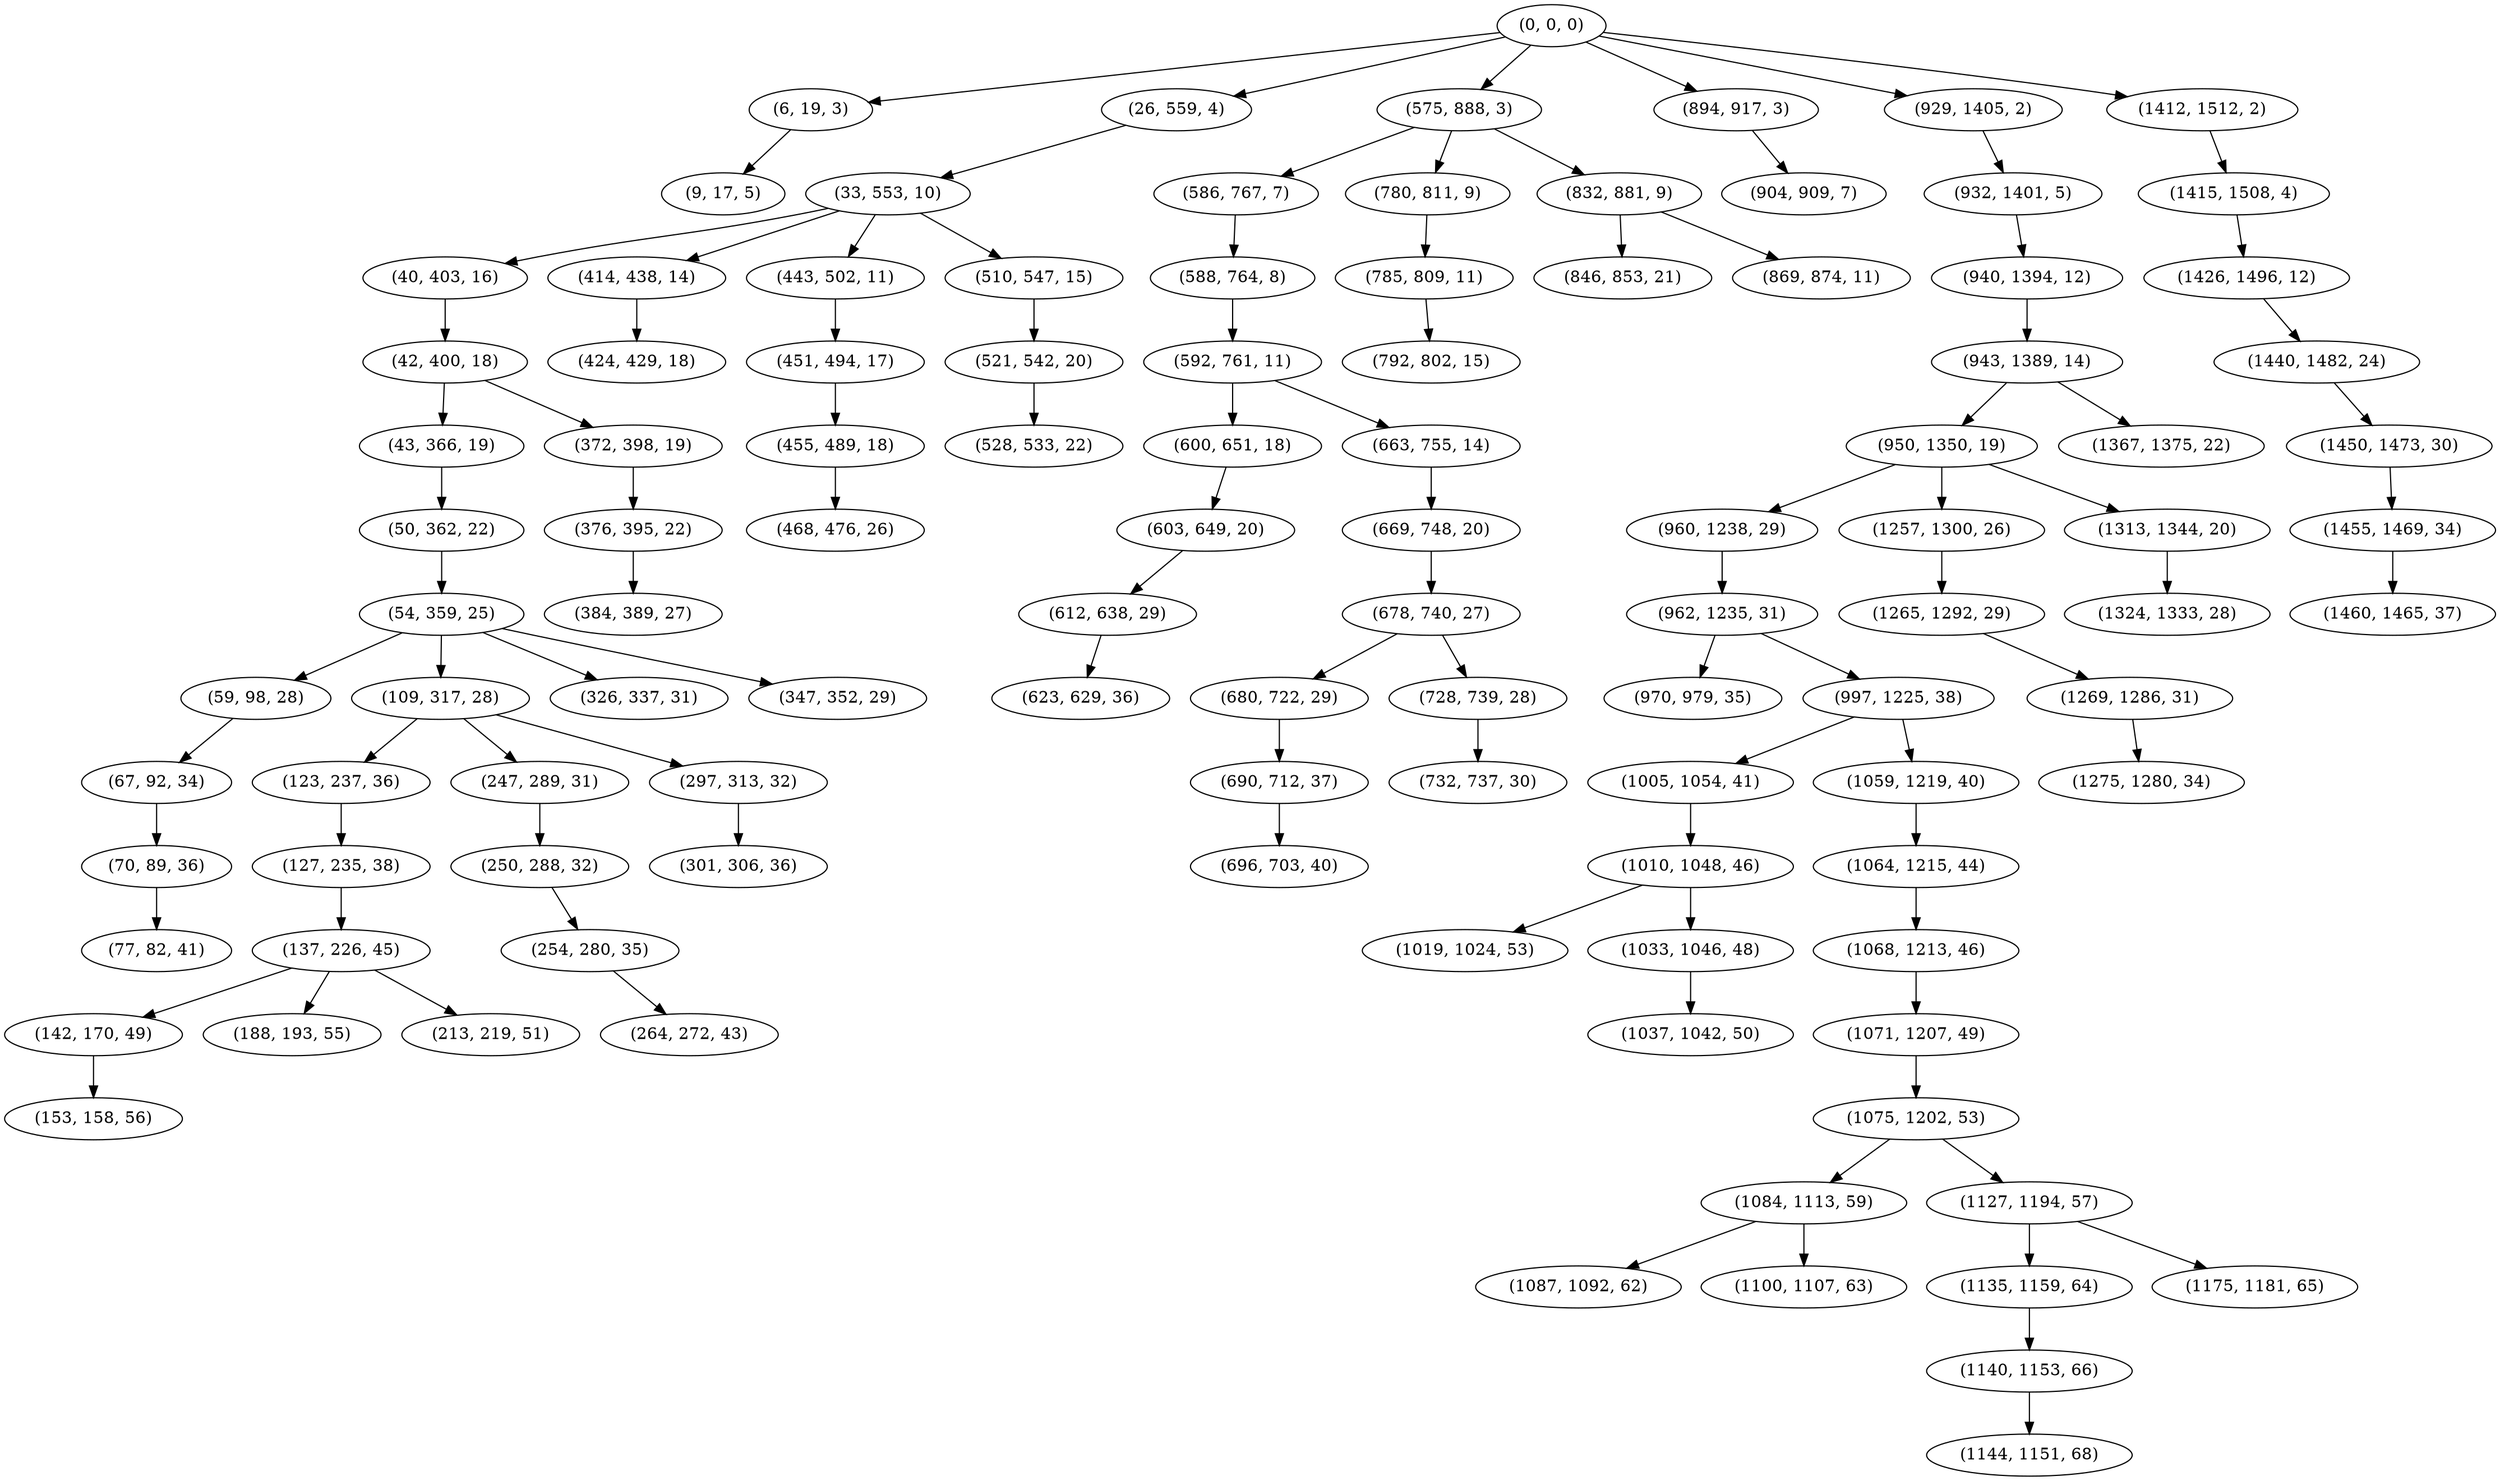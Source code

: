 digraph tree {
    "(0, 0, 0)";
    "(6, 19, 3)";
    "(9, 17, 5)";
    "(26, 559, 4)";
    "(33, 553, 10)";
    "(40, 403, 16)";
    "(42, 400, 18)";
    "(43, 366, 19)";
    "(50, 362, 22)";
    "(54, 359, 25)";
    "(59, 98, 28)";
    "(67, 92, 34)";
    "(70, 89, 36)";
    "(77, 82, 41)";
    "(109, 317, 28)";
    "(123, 237, 36)";
    "(127, 235, 38)";
    "(137, 226, 45)";
    "(142, 170, 49)";
    "(153, 158, 56)";
    "(188, 193, 55)";
    "(213, 219, 51)";
    "(247, 289, 31)";
    "(250, 288, 32)";
    "(254, 280, 35)";
    "(264, 272, 43)";
    "(297, 313, 32)";
    "(301, 306, 36)";
    "(326, 337, 31)";
    "(347, 352, 29)";
    "(372, 398, 19)";
    "(376, 395, 22)";
    "(384, 389, 27)";
    "(414, 438, 14)";
    "(424, 429, 18)";
    "(443, 502, 11)";
    "(451, 494, 17)";
    "(455, 489, 18)";
    "(468, 476, 26)";
    "(510, 547, 15)";
    "(521, 542, 20)";
    "(528, 533, 22)";
    "(575, 888, 3)";
    "(586, 767, 7)";
    "(588, 764, 8)";
    "(592, 761, 11)";
    "(600, 651, 18)";
    "(603, 649, 20)";
    "(612, 638, 29)";
    "(623, 629, 36)";
    "(663, 755, 14)";
    "(669, 748, 20)";
    "(678, 740, 27)";
    "(680, 722, 29)";
    "(690, 712, 37)";
    "(696, 703, 40)";
    "(728, 739, 28)";
    "(732, 737, 30)";
    "(780, 811, 9)";
    "(785, 809, 11)";
    "(792, 802, 15)";
    "(832, 881, 9)";
    "(846, 853, 21)";
    "(869, 874, 11)";
    "(894, 917, 3)";
    "(904, 909, 7)";
    "(929, 1405, 2)";
    "(932, 1401, 5)";
    "(940, 1394, 12)";
    "(943, 1389, 14)";
    "(950, 1350, 19)";
    "(960, 1238, 29)";
    "(962, 1235, 31)";
    "(970, 979, 35)";
    "(997, 1225, 38)";
    "(1005, 1054, 41)";
    "(1010, 1048, 46)";
    "(1019, 1024, 53)";
    "(1033, 1046, 48)";
    "(1037, 1042, 50)";
    "(1059, 1219, 40)";
    "(1064, 1215, 44)";
    "(1068, 1213, 46)";
    "(1071, 1207, 49)";
    "(1075, 1202, 53)";
    "(1084, 1113, 59)";
    "(1087, 1092, 62)";
    "(1100, 1107, 63)";
    "(1127, 1194, 57)";
    "(1135, 1159, 64)";
    "(1140, 1153, 66)";
    "(1144, 1151, 68)";
    "(1175, 1181, 65)";
    "(1257, 1300, 26)";
    "(1265, 1292, 29)";
    "(1269, 1286, 31)";
    "(1275, 1280, 34)";
    "(1313, 1344, 20)";
    "(1324, 1333, 28)";
    "(1367, 1375, 22)";
    "(1412, 1512, 2)";
    "(1415, 1508, 4)";
    "(1426, 1496, 12)";
    "(1440, 1482, 24)";
    "(1450, 1473, 30)";
    "(1455, 1469, 34)";
    "(1460, 1465, 37)";
    "(0, 0, 0)" -> "(6, 19, 3)";
    "(0, 0, 0)" -> "(26, 559, 4)";
    "(0, 0, 0)" -> "(575, 888, 3)";
    "(0, 0, 0)" -> "(894, 917, 3)";
    "(0, 0, 0)" -> "(929, 1405, 2)";
    "(0, 0, 0)" -> "(1412, 1512, 2)";
    "(6, 19, 3)" -> "(9, 17, 5)";
    "(26, 559, 4)" -> "(33, 553, 10)";
    "(33, 553, 10)" -> "(40, 403, 16)";
    "(33, 553, 10)" -> "(414, 438, 14)";
    "(33, 553, 10)" -> "(443, 502, 11)";
    "(33, 553, 10)" -> "(510, 547, 15)";
    "(40, 403, 16)" -> "(42, 400, 18)";
    "(42, 400, 18)" -> "(43, 366, 19)";
    "(42, 400, 18)" -> "(372, 398, 19)";
    "(43, 366, 19)" -> "(50, 362, 22)";
    "(50, 362, 22)" -> "(54, 359, 25)";
    "(54, 359, 25)" -> "(59, 98, 28)";
    "(54, 359, 25)" -> "(109, 317, 28)";
    "(54, 359, 25)" -> "(326, 337, 31)";
    "(54, 359, 25)" -> "(347, 352, 29)";
    "(59, 98, 28)" -> "(67, 92, 34)";
    "(67, 92, 34)" -> "(70, 89, 36)";
    "(70, 89, 36)" -> "(77, 82, 41)";
    "(109, 317, 28)" -> "(123, 237, 36)";
    "(109, 317, 28)" -> "(247, 289, 31)";
    "(109, 317, 28)" -> "(297, 313, 32)";
    "(123, 237, 36)" -> "(127, 235, 38)";
    "(127, 235, 38)" -> "(137, 226, 45)";
    "(137, 226, 45)" -> "(142, 170, 49)";
    "(137, 226, 45)" -> "(188, 193, 55)";
    "(137, 226, 45)" -> "(213, 219, 51)";
    "(142, 170, 49)" -> "(153, 158, 56)";
    "(247, 289, 31)" -> "(250, 288, 32)";
    "(250, 288, 32)" -> "(254, 280, 35)";
    "(254, 280, 35)" -> "(264, 272, 43)";
    "(297, 313, 32)" -> "(301, 306, 36)";
    "(372, 398, 19)" -> "(376, 395, 22)";
    "(376, 395, 22)" -> "(384, 389, 27)";
    "(414, 438, 14)" -> "(424, 429, 18)";
    "(443, 502, 11)" -> "(451, 494, 17)";
    "(451, 494, 17)" -> "(455, 489, 18)";
    "(455, 489, 18)" -> "(468, 476, 26)";
    "(510, 547, 15)" -> "(521, 542, 20)";
    "(521, 542, 20)" -> "(528, 533, 22)";
    "(575, 888, 3)" -> "(586, 767, 7)";
    "(575, 888, 3)" -> "(780, 811, 9)";
    "(575, 888, 3)" -> "(832, 881, 9)";
    "(586, 767, 7)" -> "(588, 764, 8)";
    "(588, 764, 8)" -> "(592, 761, 11)";
    "(592, 761, 11)" -> "(600, 651, 18)";
    "(592, 761, 11)" -> "(663, 755, 14)";
    "(600, 651, 18)" -> "(603, 649, 20)";
    "(603, 649, 20)" -> "(612, 638, 29)";
    "(612, 638, 29)" -> "(623, 629, 36)";
    "(663, 755, 14)" -> "(669, 748, 20)";
    "(669, 748, 20)" -> "(678, 740, 27)";
    "(678, 740, 27)" -> "(680, 722, 29)";
    "(678, 740, 27)" -> "(728, 739, 28)";
    "(680, 722, 29)" -> "(690, 712, 37)";
    "(690, 712, 37)" -> "(696, 703, 40)";
    "(728, 739, 28)" -> "(732, 737, 30)";
    "(780, 811, 9)" -> "(785, 809, 11)";
    "(785, 809, 11)" -> "(792, 802, 15)";
    "(832, 881, 9)" -> "(846, 853, 21)";
    "(832, 881, 9)" -> "(869, 874, 11)";
    "(894, 917, 3)" -> "(904, 909, 7)";
    "(929, 1405, 2)" -> "(932, 1401, 5)";
    "(932, 1401, 5)" -> "(940, 1394, 12)";
    "(940, 1394, 12)" -> "(943, 1389, 14)";
    "(943, 1389, 14)" -> "(950, 1350, 19)";
    "(943, 1389, 14)" -> "(1367, 1375, 22)";
    "(950, 1350, 19)" -> "(960, 1238, 29)";
    "(950, 1350, 19)" -> "(1257, 1300, 26)";
    "(950, 1350, 19)" -> "(1313, 1344, 20)";
    "(960, 1238, 29)" -> "(962, 1235, 31)";
    "(962, 1235, 31)" -> "(970, 979, 35)";
    "(962, 1235, 31)" -> "(997, 1225, 38)";
    "(997, 1225, 38)" -> "(1005, 1054, 41)";
    "(997, 1225, 38)" -> "(1059, 1219, 40)";
    "(1005, 1054, 41)" -> "(1010, 1048, 46)";
    "(1010, 1048, 46)" -> "(1019, 1024, 53)";
    "(1010, 1048, 46)" -> "(1033, 1046, 48)";
    "(1033, 1046, 48)" -> "(1037, 1042, 50)";
    "(1059, 1219, 40)" -> "(1064, 1215, 44)";
    "(1064, 1215, 44)" -> "(1068, 1213, 46)";
    "(1068, 1213, 46)" -> "(1071, 1207, 49)";
    "(1071, 1207, 49)" -> "(1075, 1202, 53)";
    "(1075, 1202, 53)" -> "(1084, 1113, 59)";
    "(1075, 1202, 53)" -> "(1127, 1194, 57)";
    "(1084, 1113, 59)" -> "(1087, 1092, 62)";
    "(1084, 1113, 59)" -> "(1100, 1107, 63)";
    "(1127, 1194, 57)" -> "(1135, 1159, 64)";
    "(1127, 1194, 57)" -> "(1175, 1181, 65)";
    "(1135, 1159, 64)" -> "(1140, 1153, 66)";
    "(1140, 1153, 66)" -> "(1144, 1151, 68)";
    "(1257, 1300, 26)" -> "(1265, 1292, 29)";
    "(1265, 1292, 29)" -> "(1269, 1286, 31)";
    "(1269, 1286, 31)" -> "(1275, 1280, 34)";
    "(1313, 1344, 20)" -> "(1324, 1333, 28)";
    "(1412, 1512, 2)" -> "(1415, 1508, 4)";
    "(1415, 1508, 4)" -> "(1426, 1496, 12)";
    "(1426, 1496, 12)" -> "(1440, 1482, 24)";
    "(1440, 1482, 24)" -> "(1450, 1473, 30)";
    "(1450, 1473, 30)" -> "(1455, 1469, 34)";
    "(1455, 1469, 34)" -> "(1460, 1465, 37)";
}
